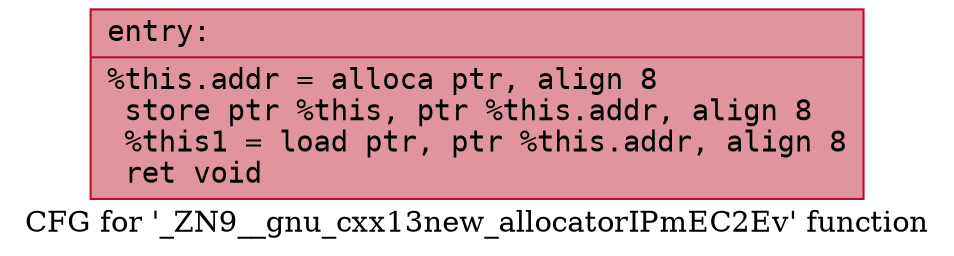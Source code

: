 digraph "CFG for '_ZN9__gnu_cxx13new_allocatorIPmEC2Ev' function" {
	label="CFG for '_ZN9__gnu_cxx13new_allocatorIPmEC2Ev' function";

	Node0x560dc9fe5fe0 [shape=record,color="#b70d28ff", style=filled, fillcolor="#b70d2870" fontname="Courier",label="{entry:\l|  %this.addr = alloca ptr, align 8\l  store ptr %this, ptr %this.addr, align 8\l  %this1 = load ptr, ptr %this.addr, align 8\l  ret void\l}"];
}
